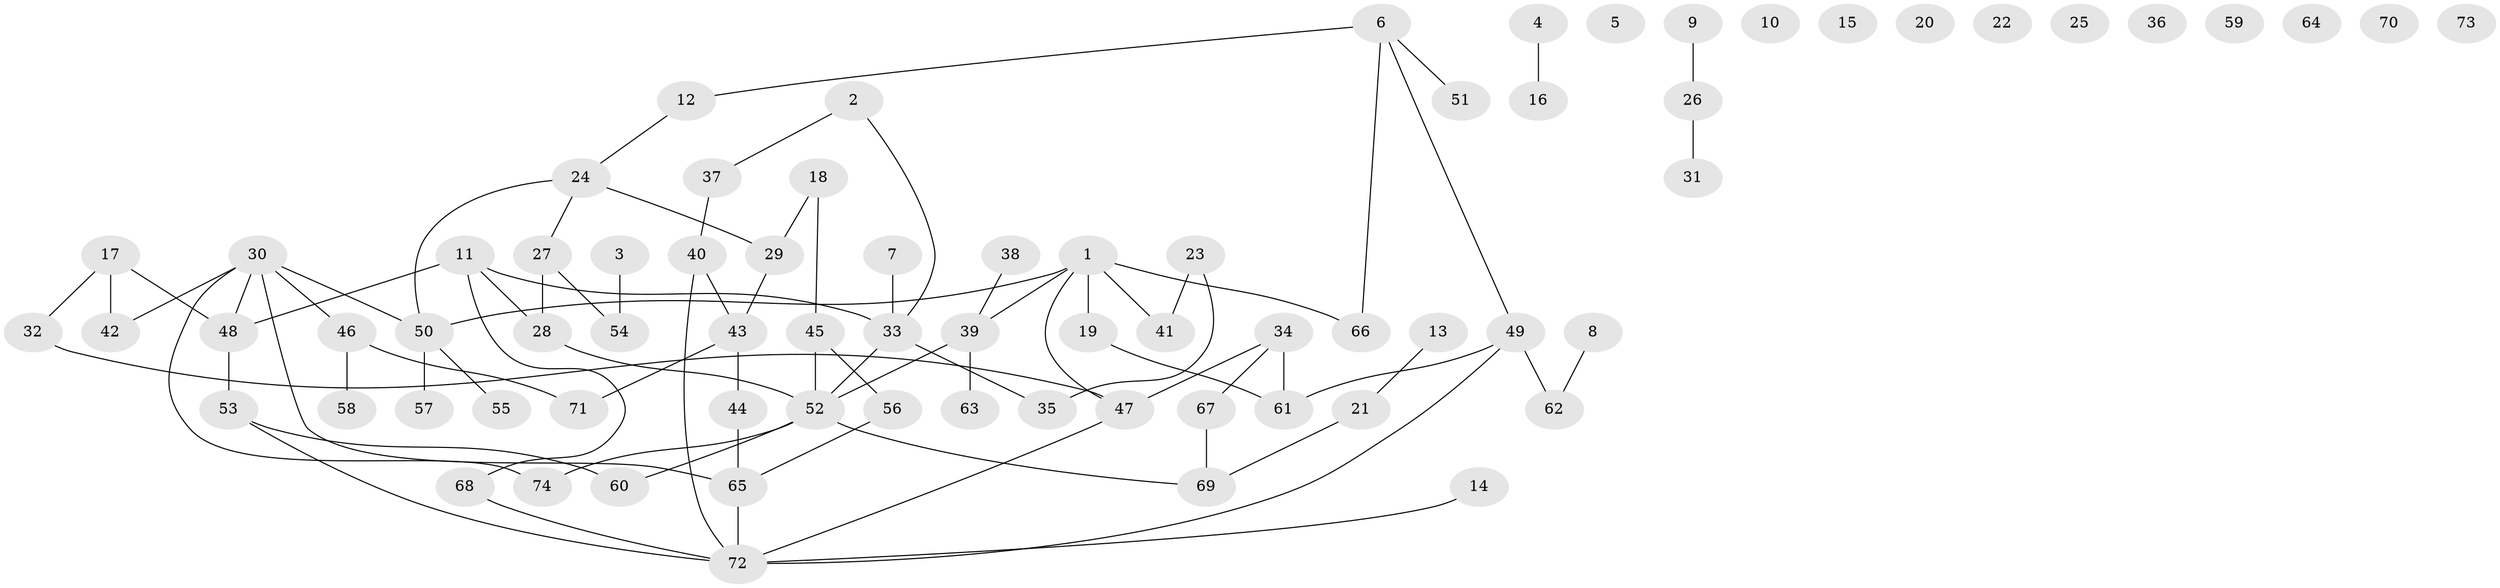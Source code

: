// Generated by graph-tools (version 1.1) at 2025/40/03/09/25 04:40:31]
// undirected, 74 vertices, 82 edges
graph export_dot {
graph [start="1"]
  node [color=gray90,style=filled];
  1;
  2;
  3;
  4;
  5;
  6;
  7;
  8;
  9;
  10;
  11;
  12;
  13;
  14;
  15;
  16;
  17;
  18;
  19;
  20;
  21;
  22;
  23;
  24;
  25;
  26;
  27;
  28;
  29;
  30;
  31;
  32;
  33;
  34;
  35;
  36;
  37;
  38;
  39;
  40;
  41;
  42;
  43;
  44;
  45;
  46;
  47;
  48;
  49;
  50;
  51;
  52;
  53;
  54;
  55;
  56;
  57;
  58;
  59;
  60;
  61;
  62;
  63;
  64;
  65;
  66;
  67;
  68;
  69;
  70;
  71;
  72;
  73;
  74;
  1 -- 19;
  1 -- 39;
  1 -- 41;
  1 -- 47;
  1 -- 50;
  1 -- 66;
  2 -- 33;
  2 -- 37;
  3 -- 54;
  4 -- 16;
  6 -- 12;
  6 -- 49;
  6 -- 51;
  6 -- 66;
  7 -- 33;
  8 -- 62;
  9 -- 26;
  11 -- 28;
  11 -- 33;
  11 -- 48;
  11 -- 68;
  12 -- 24;
  13 -- 21;
  14 -- 72;
  17 -- 32;
  17 -- 42;
  17 -- 48;
  18 -- 29;
  18 -- 45;
  19 -- 61;
  21 -- 69;
  23 -- 35;
  23 -- 41;
  24 -- 27;
  24 -- 29;
  24 -- 50;
  26 -- 31;
  27 -- 28;
  27 -- 54;
  28 -- 52;
  29 -- 43;
  30 -- 42;
  30 -- 46;
  30 -- 48;
  30 -- 50;
  30 -- 65;
  30 -- 74;
  32 -- 47;
  33 -- 35;
  33 -- 52;
  34 -- 47;
  34 -- 61;
  34 -- 67;
  37 -- 40;
  38 -- 39;
  39 -- 52;
  39 -- 63;
  40 -- 43;
  40 -- 72;
  43 -- 44;
  43 -- 71;
  44 -- 65;
  45 -- 52;
  45 -- 56;
  46 -- 58;
  46 -- 71;
  47 -- 72;
  48 -- 53;
  49 -- 61;
  49 -- 62;
  49 -- 72;
  50 -- 55;
  50 -- 57;
  52 -- 60;
  52 -- 69;
  52 -- 74;
  53 -- 60;
  53 -- 72;
  56 -- 65;
  65 -- 72;
  67 -- 69;
  68 -- 72;
}

